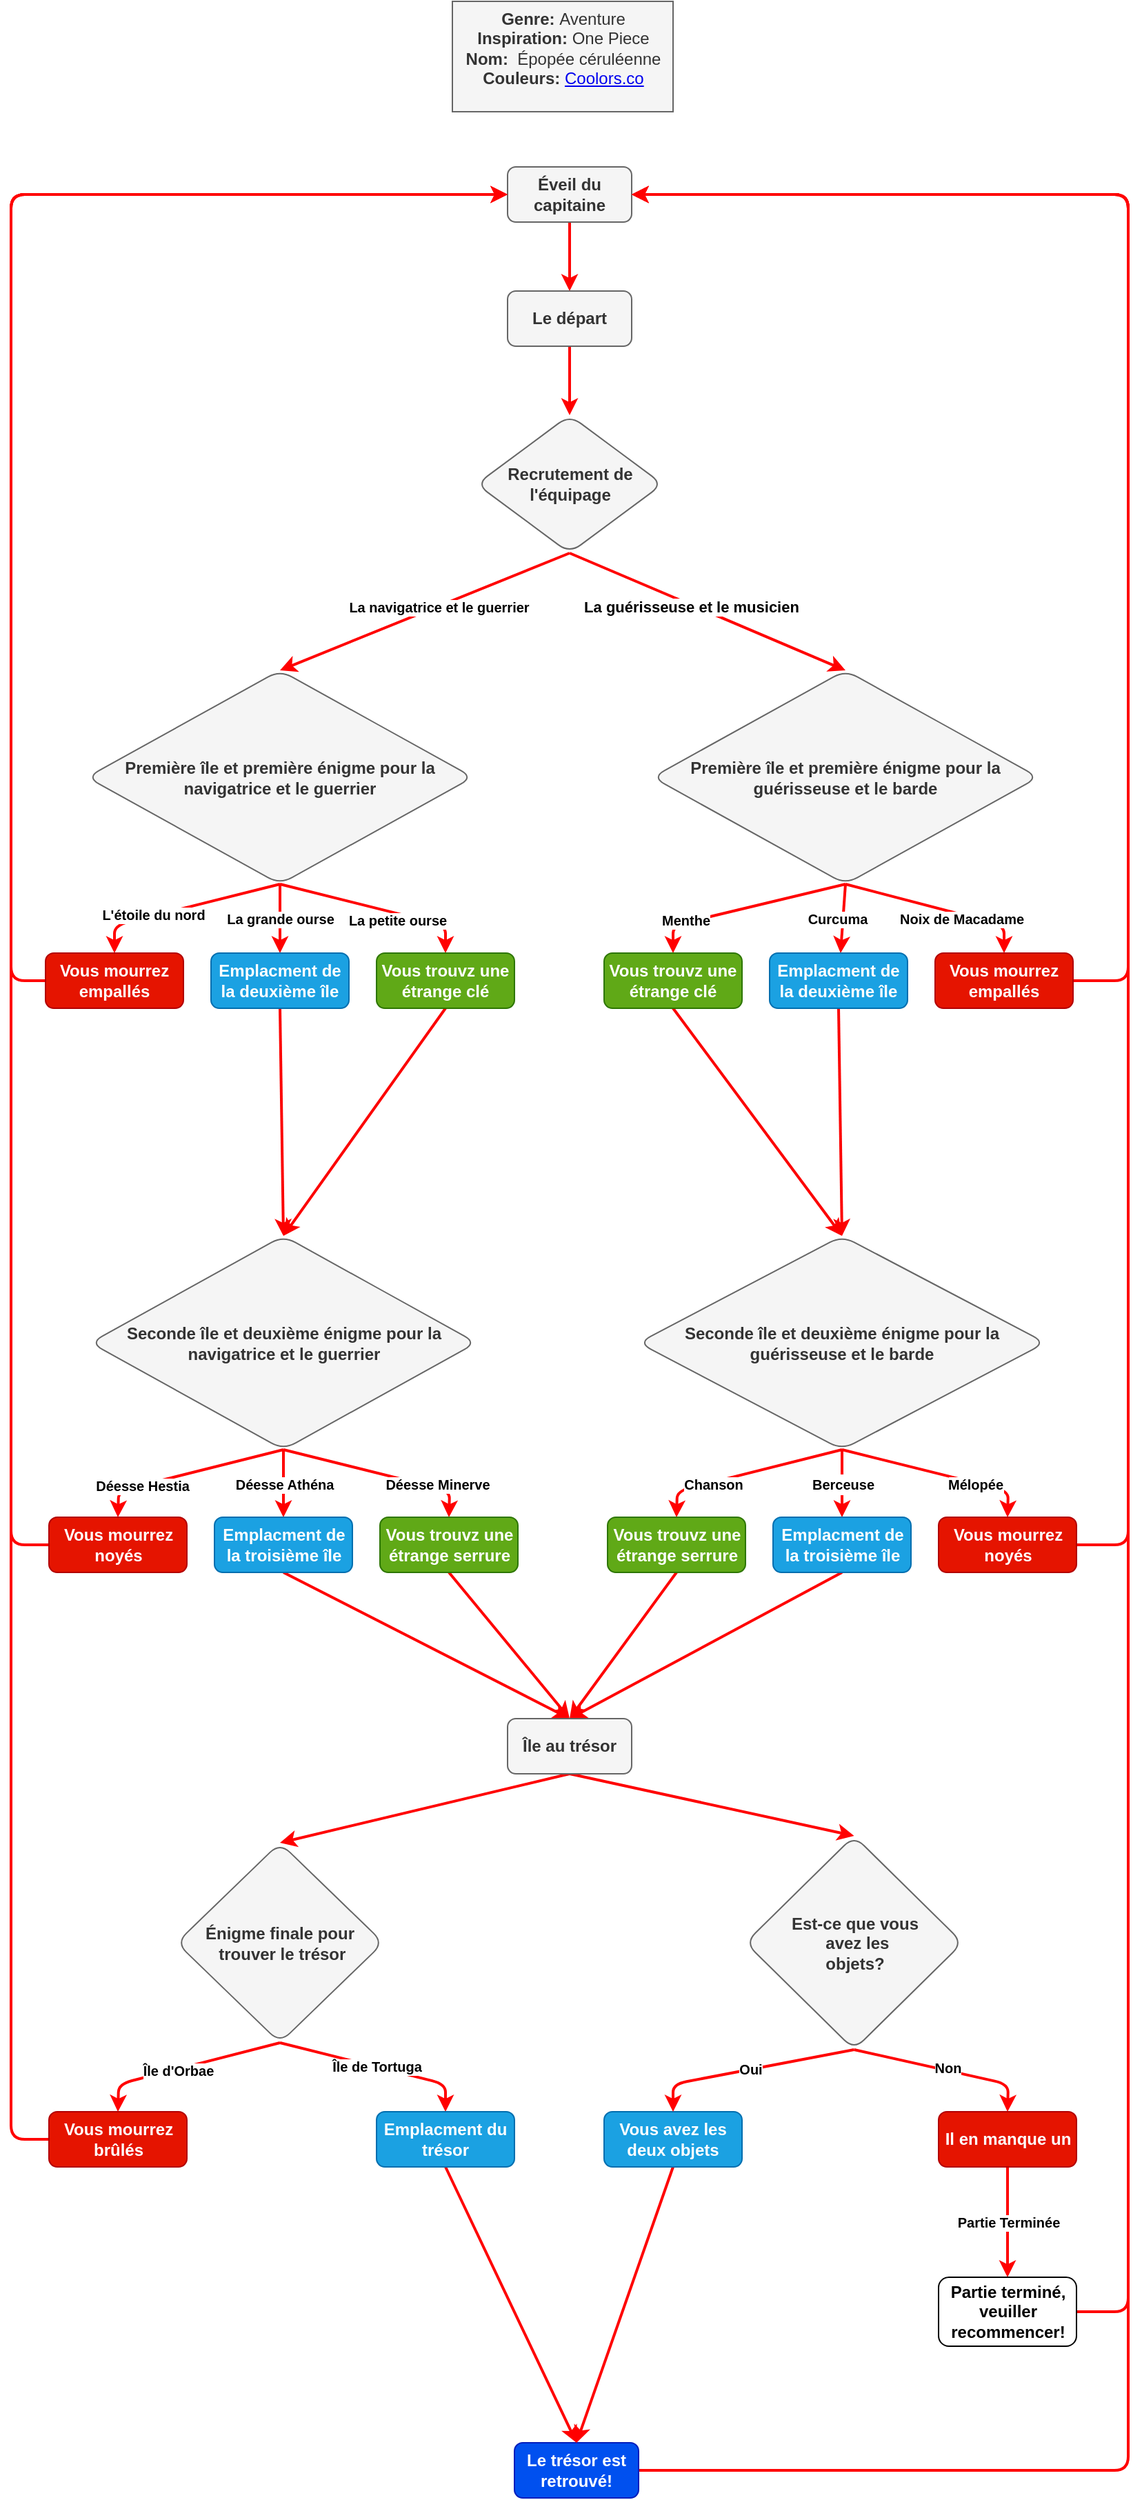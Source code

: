 <mxfile><diagram id="nPgk2MrRj91C-b9_46oB" name="Page-1"><mxGraphModel dx="3534" dy="1433" grid="1" gridSize="10" guides="1" tooltips="1" connect="1" arrows="1" fold="1" page="1" pageScale="1" pageWidth="1654" pageHeight="2336" background="#ffffff" math="0" shadow="0"><root><mxCell id="0"/><mxCell id="1" parent="0"/><mxCell id="3" value="&lt;b style=&quot;font-size: 12px&quot;&gt;Genre: &lt;/b&gt;Aventure&lt;br style=&quot;font-size: 12px&quot;&gt;&lt;b style=&quot;font-size: 12px&quot;&gt;Inspiration: &lt;/b&gt;One Piece&lt;br style=&quot;font-size: 12px&quot;&gt;&lt;b style=&quot;font-size: 12px&quot;&gt;Nom:&amp;nbsp; &lt;/b&gt;Épopée céruléenne&lt;br&gt;&lt;div&gt;&lt;b&gt;Couleurs:&amp;nbsp;&lt;/b&gt;&lt;a href=&quot;https://coolors.co/007fff-3894b2-000000-ffffff-286185&quot;&gt;Coolors.co&lt;/a&gt;&lt;/div&gt;&lt;p class=&quot;MsoNormal&quot;&gt;&lt;/p&gt;" style="text;html=1;align=center;verticalAlign=middle;resizable=0;points=[];autosize=1;strokeColor=#666666;fillColor=#f5f5f5;fontSize=12;fontColor=#333333;spacing=2;" parent="1" vertex="1"><mxGeometry x="-900" y="65" width="160" height="80" as="geometry"/></mxCell><mxCell id="7" style="edgeStyle=none;html=1;exitX=0.5;exitY=1;exitDx=0;exitDy=0;entryX=0.5;entryY=0;entryDx=0;entryDy=0;fontFamily=Helvetica;fontSize=12;fontColor=#333333;fillColor=#e51400;strokeColor=#FF0000;strokeWidth=2;spacing=2;" parent="1" source="4" target="6" edge="1"><mxGeometry relative="1" as="geometry"/></mxCell><mxCell id="4" value="&lt;b style=&quot;font-size: 12px;&quot;&gt;Éveil du capitaine&lt;/b&gt;" style="rounded=1;whiteSpace=wrap;html=1;fillColor=#f5f5f5;strokeColor=#666666;fontColor=#333333;fontSize=12;spacing=2;" parent="1" vertex="1"><mxGeometry x="-860" y="185" width="90" height="40" as="geometry"/></mxCell><mxCell id="10" style="edgeStyle=none;shape=connector;rounded=1;html=1;exitX=0.5;exitY=1;exitDx=0;exitDy=0;labelBackgroundColor=default;fontFamily=Helvetica;fontSize=12;fontColor=default;endArrow=classic;strokeColor=#FF0000;fillColor=#e51400;strokeWidth=2;spacing=2;" parent="1" source="6" target="8" edge="1"><mxGeometry relative="1" as="geometry"/></mxCell><mxCell id="6" value="&lt;b style=&quot;font-size: 12px;&quot;&gt;Le départ&lt;/b&gt;" style="rounded=1;whiteSpace=wrap;html=1;fillColor=#f5f5f5;strokeColor=#666666;fontColor=#333333;fontSize=12;spacing=2;" parent="1" vertex="1"><mxGeometry x="-860" y="275" width="90" height="40" as="geometry"/></mxCell><mxCell id="102" style="edgeStyle=none;html=1;exitX=1;exitY=0.5;exitDx=0;exitDy=0;entryX=0;entryY=0.5;entryDx=0;entryDy=0;fontSize=12;strokeWidth=2;strokeColor=#FF0000;" parent="1" source="8" target="25" edge="1"><mxGeometry relative="1" as="geometry"/></mxCell><mxCell id="104" value="La navigatrice et le guerrier" style="edgeLabel;html=1;align=center;verticalAlign=middle;resizable=0;points=[];fontSize=10;fontColor=#000000;labelBackgroundColor=#FFFFFF;fontStyle=1" parent="102" vertex="1" connectable="0"><mxGeometry x="-0.091" relative="1" as="geometry"><mxPoint as="offset"/></mxGeometry></mxCell><mxCell id="103" value="&lt;font style=&quot;font-size: 11px;&quot;&gt;La guérisseuse et le musicien&lt;/font&gt;" style="edgeStyle=none;html=1;exitX=1;exitY=0.5;exitDx=0;exitDy=0;entryX=0;entryY=0.5;entryDx=0;entryDy=0;fontSize=11;strokeColor=#FF0000;strokeWidth=2;fontColor=#000000;labelBackgroundColor=#FFFFFF;fontStyle=1" parent="1" source="8" target="26" edge="1"><mxGeometry x="-0.116" y="-2" relative="1" as="geometry"><mxPoint as="offset"/></mxGeometry></mxCell><mxCell id="8" value="&lt;b style=&quot;font-size: 12px;&quot;&gt;Recrutement de l'équipage&lt;/b&gt;" style="rhombus;whiteSpace=wrap;html=1;rounded=1;fontFamily=Helvetica;fontSize=12;fontColor=#333333;strokeColor=#666666;fillColor=#f5f5f5;direction=south;spacing=2;" parent="1" vertex="1"><mxGeometry x="-882.5" y="365" width="135" height="100" as="geometry"/></mxCell><mxCell id="41" style="edgeStyle=none;shape=connector;rounded=1;html=1;exitX=1;exitY=0.5;exitDx=0;exitDy=0;entryX=1;entryY=0.5;entryDx=0;entryDy=0;labelBackgroundColor=default;fontFamily=Helvetica;fontSize=12;fontColor=#FFFFFF;endArrow=classic;strokeColor=#FF0000;fillColor=#e51400;strokeWidth=2;spacing=2;" parent="1" source="23" target="4" edge="1"><mxGeometry relative="1" as="geometry"><Array as="points"><mxPoint x="-410" y="1855"/><mxPoint x="-410" y="1455"/><mxPoint x="-410" y="205"/></Array></mxGeometry></mxCell><mxCell id="23" value="&lt;b style=&quot;font-size: 12px;&quot;&gt;Le trésor est retrouvé!&lt;/b&gt;" style="rounded=1;whiteSpace=wrap;html=1;fillColor=#0050ef;strokeColor=#001DBC;fontColor=#ffffff;fontSize=12;spacing=2;" parent="1" vertex="1"><mxGeometry x="-855" y="1835" width="90" height="40" as="geometry"/></mxCell><mxCell id="37" style="edgeStyle=none;shape=connector;rounded=1;html=1;exitX=1;exitY=0.5;exitDx=0;exitDy=0;entryX=0.5;entryY=0;entryDx=0;entryDy=0;labelBackgroundColor=default;fontFamily=Helvetica;fontSize=12;fontColor=#FFFFFF;endArrow=classic;strokeColor=#FF0000;fillColor=#e51400;strokeWidth=2;spacing=2;" parent="1" source="25" target="29" edge="1"><mxGeometry relative="1" as="geometry"><Array as="points"><mxPoint x="-1145" y="735"/></Array></mxGeometry></mxCell><mxCell id="107" value="L'étoile du nord" style="edgeLabel;html=1;align=center;verticalAlign=middle;resizable=0;points=[];fontSize=10;fontColor=#000000;labelBackgroundColor=#FFFFFF;fontStyle=1" parent="37" vertex="1" connectable="0"><mxGeometry x="0.321" y="-1" relative="1" as="geometry"><mxPoint as="offset"/></mxGeometry></mxCell><mxCell id="38" value="&lt;font style=&quot;font-size: 10px;&quot;&gt;La grande ourse&lt;/font&gt;" style="edgeStyle=none;shape=connector;rounded=1;html=1;exitX=1;exitY=0.5;exitDx=0;exitDy=0;entryX=0.5;entryY=0;entryDx=0;entryDy=0;labelBackgroundColor=#FFFFFF;fontFamily=Helvetica;fontSize=10;fontColor=#000000;endArrow=classic;strokeColor=#FF0000;fillColor=#e51400;strokeWidth=2;spacing=2;fontStyle=1" parent="1" source="25" target="30" edge="1"><mxGeometry relative="1" as="geometry"><mxPoint as="offset"/></mxGeometry></mxCell><mxCell id="39" style="edgeStyle=none;shape=connector;rounded=1;html=1;exitX=1;exitY=0.5;exitDx=0;exitDy=0;entryX=0.5;entryY=0;entryDx=0;entryDy=0;labelBackgroundColor=default;fontFamily=Helvetica;fontSize=12;fontColor=#FFFFFF;endArrow=classic;strokeColor=#FF0000;fillColor=#e51400;strokeWidth=2;spacing=2;" parent="1" source="25" target="31" edge="1"><mxGeometry relative="1" as="geometry"><Array as="points"><mxPoint x="-905" y="735"/></Array></mxGeometry></mxCell><mxCell id="106" value="La petite ourse" style="edgeLabel;html=1;align=center;verticalAlign=middle;resizable=0;points=[];fontSize=10;fontColor=#000000;labelBackgroundColor=#FFFFFF;fontStyle=1" parent="39" vertex="1" connectable="0"><mxGeometry x="-0.004" relative="1" as="geometry"><mxPoint x="15" y="8" as="offset"/></mxGeometry></mxCell><mxCell id="25" value="&lt;b style=&quot;font-size: 12px&quot;&gt;Première île et première énigme pour la navigatrice et le guerrier&lt;/b&gt;" style="rhombus;whiteSpace=wrap;html=1;rounded=1;fontFamily=Helvetica;fontSize=12;fontColor=#333333;strokeColor=#666666;fillColor=#f5f5f5;direction=south;spacing=2;" parent="1" vertex="1"><mxGeometry x="-1165" y="550" width="280" height="155" as="geometry"/></mxCell><mxCell id="95" style="edgeStyle=none;shape=connector;rounded=1;html=1;exitX=1;exitY=0.5;exitDx=0;exitDy=0;entryX=0.5;entryY=0;entryDx=0;entryDy=0;labelBackgroundColor=default;fontFamily=Helvetica;fontSize=12;fontColor=#FFFFFF;endArrow=classic;strokeColor=#FF0000;strokeWidth=2;fillColor=#e51400;spacing=2;" parent="1" source="26" target="32" edge="1"><mxGeometry relative="1" as="geometry"><Array as="points"><mxPoint x="-740" y="735"/></Array></mxGeometry></mxCell><mxCell id="96" style="edgeStyle=none;shape=connector;rounded=1;html=1;exitX=1;exitY=0.5;exitDx=0;exitDy=0;labelBackgroundColor=default;fontFamily=Helvetica;fontSize=12;fontColor=#FFFFFF;endArrow=classic;strokeColor=#FF0000;strokeWidth=2;fillColor=#e51400;spacing=2;" parent="1" source="26" target="33" edge="1"><mxGeometry relative="1" as="geometry"/></mxCell><mxCell id="98" style="edgeStyle=none;shape=connector;rounded=1;html=1;exitX=1;exitY=0.5;exitDx=0;exitDy=0;entryX=0.5;entryY=0;entryDx=0;entryDy=0;labelBackgroundColor=default;fontFamily=Helvetica;fontSize=12;fontColor=#FFFFFF;endArrow=classic;strokeColor=#FF0000;strokeWidth=2;fillColor=#e51400;spacing=2;" parent="1" source="26" target="34" edge="1"><mxGeometry relative="1" as="geometry"><Array as="points"><mxPoint x="-500" y="735"/></Array></mxGeometry></mxCell><mxCell id="26" value="&lt;b style=&quot;font-size: 12px&quot;&gt;Première île et première énigme pour la guérisseuse et le barde&lt;/b&gt;" style="rhombus;whiteSpace=wrap;html=1;rounded=1;fontFamily=Helvetica;fontSize=12;fontColor=#333333;strokeColor=#666666;fillColor=#f5f5f5;direction=south;spacing=2;" parent="1" vertex="1"><mxGeometry x="-755" y="550" width="280" height="155" as="geometry"/></mxCell><mxCell id="36" style="edgeStyle=none;shape=connector;rounded=1;html=1;exitX=0;exitY=0.5;exitDx=0;exitDy=0;entryX=0;entryY=0.5;entryDx=0;entryDy=0;labelBackgroundColor=default;fontFamily=Helvetica;fontSize=12;fontColor=#FFFFFF;endArrow=classic;strokeColor=#FF0000;fillColor=#e51400;strokeWidth=2;spacing=2;" parent="1" source="29" target="4" edge="1"><mxGeometry relative="1" as="geometry"><Array as="points"><mxPoint x="-1220" y="775"/><mxPoint x="-1220" y="205"/></Array></mxGeometry></mxCell><mxCell id="29" value="&lt;b style=&quot;font-size: 12px;&quot;&gt;&lt;font style=&quot;font-size: 12px;&quot;&gt;Vous mourrez empallés&lt;/font&gt;&lt;/b&gt;" style="rounded=1;whiteSpace=wrap;html=1;fillColor=#e51400;strokeColor=#B20000;fontColor=#ffffff;fontSize=12;spacing=2;" parent="1" vertex="1"><mxGeometry x="-1195" y="755" width="100" height="40" as="geometry"/></mxCell><mxCell id="119" style="edgeStyle=none;html=1;exitX=0.5;exitY=1;exitDx=0;exitDy=0;entryX=0;entryY=0.5;entryDx=0;entryDy=0;fontSize=10;fillColor=#e51400;strokeColor=#FC0000;strokeWidth=2;" parent="1" source="30" target="50" edge="1"><mxGeometry relative="1" as="geometry"/></mxCell><mxCell id="30" value="&lt;b style=&quot;font-size: 12px;&quot;&gt;&lt;font style=&quot;font-size: 12px;&quot;&gt;Emplacment de la deuxième île&lt;/font&gt;&lt;/b&gt;" style="rounded=1;whiteSpace=wrap;html=1;fillColor=#1ba1e2;strokeColor=#006EAF;fontColor=#ffffff;fontSize=12;spacing=2;" parent="1" vertex="1"><mxGeometry x="-1075" y="755" width="100" height="40" as="geometry"/></mxCell><mxCell id="120" style="edgeStyle=none;html=1;exitX=0.5;exitY=1;exitDx=0;exitDy=0;entryX=0;entryY=0.5;entryDx=0;entryDy=0;fontSize=10;strokeColor=#FC0000;strokeWidth=2;" parent="1" source="31" target="50" edge="1"><mxGeometry relative="1" as="geometry"/></mxCell><mxCell id="31" value="&lt;b style=&quot;font-size: 12px;&quot;&gt;&lt;font style=&quot;font-size: 12px;&quot;&gt;Vous trouvz une étrange clé&lt;/font&gt;&lt;/b&gt;" style="rounded=1;whiteSpace=wrap;html=1;fillColor=#60a917;strokeColor=#2D7600;fontColor=#ffffff;fontSize=12;spacing=2;" parent="1" vertex="1"><mxGeometry x="-955" y="755" width="100" height="40" as="geometry"/></mxCell><mxCell id="122" style="edgeStyle=none;html=1;exitX=0.5;exitY=1;exitDx=0;exitDy=0;entryX=0;entryY=0.5;entryDx=0;entryDy=0;fontSize=10;strokeColor=#FC0000;strokeWidth=2;" parent="1" source="32" target="51" edge="1"><mxGeometry relative="1" as="geometry"/></mxCell><mxCell id="32" value="&lt;b style=&quot;font-size: 12px;&quot;&gt;&lt;font style=&quot;font-size: 12px;&quot;&gt;Vous trouvz une étrange clé&lt;/font&gt;&lt;/b&gt;" style="rounded=1;whiteSpace=wrap;html=1;fillColor=#60a917;strokeColor=#2D7600;fontColor=#ffffff;fontSize=12;spacing=2;" parent="1" vertex="1"><mxGeometry x="-790" y="755" width="100" height="40" as="geometry"/></mxCell><mxCell id="121" style="edgeStyle=none;html=1;exitX=0.5;exitY=1;exitDx=0;exitDy=0;entryX=0;entryY=0.5;entryDx=0;entryDy=0;fontSize=10;strokeColor=#FC0000;strokeWidth=2;" parent="1" source="33" target="51" edge="1"><mxGeometry relative="1" as="geometry"/></mxCell><mxCell id="33" value="&lt;b style=&quot;font-size: 12px;&quot;&gt;&lt;font style=&quot;font-size: 12px;&quot;&gt;Emplacment de la deuxième île&lt;/font&gt;&lt;/b&gt;" style="rounded=1;whiteSpace=wrap;html=1;fillColor=#1ba1e2;strokeColor=#006EAF;fontColor=#ffffff;fontSize=12;spacing=2;" parent="1" vertex="1"><mxGeometry x="-670" y="755" width="100" height="40" as="geometry"/></mxCell><mxCell id="40" style="edgeStyle=none;shape=connector;rounded=1;html=1;exitX=1;exitY=0.5;exitDx=0;exitDy=0;entryX=1;entryY=0.5;entryDx=0;entryDy=0;labelBackgroundColor=default;fontFamily=Helvetica;fontSize=12;fontColor=#FFFFFF;endArrow=classic;strokeColor=#FF0000;fillColor=#e51400;strokeWidth=2;spacing=2;" parent="1" source="34" target="4" edge="1"><mxGeometry relative="1" as="geometry"><Array as="points"><mxPoint x="-410" y="775"/><mxPoint x="-410" y="205"/></Array></mxGeometry></mxCell><mxCell id="34" value="&lt;b style=&quot;font-size: 12px;&quot;&gt;&lt;font style=&quot;font-size: 12px;&quot;&gt;Vous mourrez empallés&lt;/font&gt;&lt;/b&gt;" style="rounded=1;whiteSpace=wrap;html=1;fillColor=#e51400;strokeColor=#B20000;fontColor=#ffffff;fontSize=12;spacing=2;" parent="1" vertex="1"><mxGeometry x="-550" y="755" width="100" height="40" as="geometry"/></mxCell><mxCell id="60" style="edgeStyle=none;shape=connector;rounded=1;html=1;exitX=1;exitY=0.5;exitDx=0;exitDy=0;entryX=0.5;entryY=0;entryDx=0;entryDy=0;labelBackgroundColor=default;fontFamily=Helvetica;fontSize=12;fontColor=#FFFFFF;endArrow=classic;strokeColor=#FF0000;strokeWidth=2;fillColor=#e51400;spacing=2;" parent="1" source="50" target="54" edge="1"><mxGeometry relative="1" as="geometry"><Array as="points"><mxPoint x="-1142" y="1145"/></Array></mxGeometry></mxCell><mxCell id="113" value="Déesse Hestia" style="edgeLabel;html=1;align=center;verticalAlign=middle;resizable=0;points=[];fontSize=10;fontColor=#000000;labelBackgroundColor=#FFFFFF;fontStyle=1" parent="60" vertex="1" connectable="0"><mxGeometry x="0.129" relative="1" as="geometry"><mxPoint x="-25" y="6" as="offset"/></mxGeometry></mxCell><mxCell id="61" value="&lt;font style=&quot;font-size: 10px;&quot;&gt;Déesse Athéna&lt;/font&gt;" style="edgeStyle=none;shape=connector;rounded=1;html=1;exitX=1;exitY=0.5;exitDx=0;exitDy=0;entryX=0.5;entryY=0;entryDx=0;entryDy=0;labelBackgroundColor=#FFFFFF;fontFamily=Helvetica;fontSize=10;fontColor=#000000;endArrow=classic;strokeColor=#FF0000;strokeWidth=2;fillColor=#e51400;spacing=2;fontStyle=1" parent="1" source="50" target="55" edge="1"><mxGeometry x="0.02" relative="1" as="geometry"><mxPoint as="offset"/></mxGeometry></mxCell><mxCell id="62" style="edgeStyle=none;shape=connector;rounded=1;html=1;exitX=1;exitY=0.5;exitDx=0;exitDy=0;entryX=0.5;entryY=0;entryDx=0;entryDy=0;labelBackgroundColor=default;fontFamily=Helvetica;fontSize=12;fontColor=#FFFFFF;endArrow=classic;strokeColor=#FF0000;strokeWidth=2;fillColor=#e51400;spacing=2;" parent="1" source="50" target="56" edge="1"><mxGeometry relative="1" as="geometry"><Array as="points"><mxPoint x="-902" y="1145"/></Array></mxGeometry></mxCell><mxCell id="112" value="Déesse Minerve" style="edgeLabel;html=1;align=center;verticalAlign=middle;resizable=0;points=[];fontSize=10;fontColor=#000000;labelBackgroundColor=#FFFFFF;fontStyle=1" parent="62" vertex="1" connectable="0"><mxGeometry x="0.096" relative="1" as="geometry"><mxPoint x="35" y="6" as="offset"/></mxGeometry></mxCell><mxCell id="50" value="&lt;b style=&quot;font-size: 12px&quot;&gt;Seconde île et deuxième énigme pour la navigatrice et le guerrier&lt;/b&gt;" style="rhombus;whiteSpace=wrap;html=1;rounded=1;fontFamily=Helvetica;fontSize=12;fontColor=#333333;strokeColor=#666666;fillColor=#f5f5f5;direction=south;spacing=2;" parent="1" vertex="1"><mxGeometry x="-1162.5" y="960" width="280" height="155" as="geometry"/></mxCell><mxCell id="63" style="edgeStyle=none;shape=connector;rounded=1;html=1;exitX=1;exitY=0.5;exitDx=0;exitDy=0;entryX=0.5;entryY=0;entryDx=0;entryDy=0;labelBackgroundColor=default;fontFamily=Helvetica;fontSize=12;fontColor=#FFFFFF;endArrow=classic;strokeColor=#FF0000;strokeWidth=2;fillColor=#e51400;spacing=2;" parent="1" source="51" target="57" edge="1"><mxGeometry relative="1" as="geometry"><Array as="points"><mxPoint x="-737" y="1145"/></Array></mxGeometry></mxCell><mxCell id="110" value="Menthe" style="edgeLabel;html=1;align=center;verticalAlign=middle;resizable=0;points=[];fontSize=10;fontColor=#000000;labelBackgroundColor=#FFFFFF;fontStyle=1" parent="63" vertex="1" connectable="0"><mxGeometry x="0.171" y="-2" relative="1" as="geometry"><mxPoint x="-32" y="-403" as="offset"/></mxGeometry></mxCell><mxCell id="114" value="Chanson" style="edgeLabel;html=1;align=center;verticalAlign=middle;resizable=0;points=[];fontSize=10;fontColor=#000000;labelBackgroundColor=#FFFFFF;fontStyle=1" parent="63" vertex="1" connectable="0"><mxGeometry x="0.187" y="-2" relative="1" as="geometry"><mxPoint x="-11" y="6" as="offset"/></mxGeometry></mxCell><mxCell id="64" style="edgeStyle=none;shape=connector;rounded=1;html=1;exitX=1;exitY=0.5;exitDx=0;exitDy=0;entryX=0.5;entryY=0;entryDx=0;entryDy=0;labelBackgroundColor=default;fontFamily=Helvetica;fontSize=12;fontColor=#FFFFFF;endArrow=classic;strokeColor=#FF0000;strokeWidth=2;fillColor=#e51400;spacing=2;" parent="1" source="51" target="59" edge="1"><mxGeometry relative="1" as="geometry"><Array as="points"><mxPoint x="-497" y="1145"/></Array></mxGeometry></mxCell><mxCell id="111" value="Noix de Macadame" style="edgeLabel;html=1;align=center;verticalAlign=middle;resizable=0;points=[];fontSize=10;fontColor=#000000;labelBackgroundColor=#FFFFFF;fontStyle=1" parent="64" vertex="1" connectable="0"><mxGeometry x="0.025" y="1" relative="1" as="geometry"><mxPoint x="15" y="-402" as="offset"/></mxGeometry></mxCell><mxCell id="115" value="Mélopée" style="edgeLabel;html=1;align=center;verticalAlign=middle;resizable=0;points=[];fontSize=10;fontColor=#000000;labelBackgroundColor=#FFFFFF;fontStyle=1" parent="64" vertex="1" connectable="0"><mxGeometry x="0.384" y="-1" relative="1" as="geometry"><mxPoint as="offset"/></mxGeometry></mxCell><mxCell id="65" value="&lt;font style=&quot;font-size: 10px&quot;&gt;Berceuse&lt;/font&gt;" style="edgeStyle=none;shape=connector;rounded=1;html=1;exitX=1;exitY=0.5;exitDx=0;exitDy=0;entryX=0.5;entryY=0;entryDx=0;entryDy=0;labelBackgroundColor=#FFFFFF;fontFamily=Helvetica;fontSize=12;fontColor=#000000;endArrow=classic;strokeColor=#FF0000;strokeWidth=2;fillColor=#e51400;spacing=2;fontStyle=1" parent="1" source="51" target="58" edge="1"><mxGeometry x="0.02" relative="1" as="geometry"><mxPoint as="offset"/></mxGeometry></mxCell><mxCell id="108" value="Curcuma" style="edgeLabel;html=1;align=center;verticalAlign=middle;resizable=0;points=[];fontSize=10;labelBackgroundColor=#FFFFFF;fontColor=#000000;fontStyle=1" parent="65" vertex="1" connectable="0"><mxGeometry x="-0.434" y="-1" relative="1" as="geometry"><mxPoint x="-3" y="-399" as="offset"/></mxGeometry></mxCell><mxCell id="51" value="&lt;b style=&quot;font-size: 12px&quot;&gt;Seconde île et deuxième énigme pour la guérisseuse et le barde&lt;/b&gt;" style="rhombus;whiteSpace=wrap;html=1;rounded=1;fontFamily=Helvetica;fontSize=12;fontColor=#333333;strokeColor=#666666;fillColor=#f5f5f5;direction=south;spacing=2;" parent="1" vertex="1"><mxGeometry x="-765" y="960" width="295" height="155" as="geometry"/></mxCell><mxCell id="67" style="edgeStyle=none;shape=connector;rounded=1;html=1;exitX=0;exitY=0.5;exitDx=0;exitDy=0;entryX=0;entryY=0.5;entryDx=0;entryDy=0;labelBackgroundColor=default;fontFamily=Helvetica;fontSize=12;fontColor=#FFFFFF;endArrow=classic;strokeColor=#FF0000;strokeWidth=2;fillColor=#e51400;spacing=2;" parent="1" source="54" target="4" edge="1"><mxGeometry relative="1" as="geometry"><Array as="points"><mxPoint x="-1220" y="1184"/><mxPoint x="-1220" y="205"/></Array></mxGeometry></mxCell><mxCell id="54" value="&lt;b style=&quot;font-size: 12px;&quot;&gt;&lt;font style=&quot;font-size: 12px;&quot;&gt;Vous mourrez noyés&lt;/font&gt;&lt;/b&gt;" style="rounded=1;whiteSpace=wrap;html=1;fillColor=#e51400;strokeColor=#B20000;fontColor=#ffffff;fontSize=12;spacing=2;" parent="1" vertex="1"><mxGeometry x="-1192.5" y="1164" width="100" height="40" as="geometry"/></mxCell><mxCell id="69" style="edgeStyle=none;shape=connector;rounded=1;html=1;exitX=0.5;exitY=1;exitDx=0;exitDy=0;entryX=0.5;entryY=0;entryDx=0;entryDy=0;labelBackgroundColor=default;fontFamily=Helvetica;fontSize=12;fontColor=#FFFFFF;endArrow=classic;strokeColor=#FF0000;strokeWidth=2;fillColor=#e51400;spacing=2;" parent="1" source="55" target="68" edge="1"><mxGeometry relative="1" as="geometry"/></mxCell><mxCell id="55" value="&lt;b style=&quot;font-size: 12px;&quot;&gt;&lt;font style=&quot;font-size: 12px;&quot;&gt;Emplacment de la troisième île&lt;/font&gt;&lt;/b&gt;" style="rounded=1;whiteSpace=wrap;html=1;fillColor=#1ba1e2;strokeColor=#006EAF;fontColor=#ffffff;fontSize=12;spacing=2;" parent="1" vertex="1"><mxGeometry x="-1072.5" y="1164" width="100" height="40" as="geometry"/></mxCell><mxCell id="70" style="edgeStyle=none;shape=connector;rounded=1;html=1;exitX=0.5;exitY=1;exitDx=0;exitDy=0;entryX=0.5;entryY=0;entryDx=0;entryDy=0;labelBackgroundColor=default;fontFamily=Helvetica;fontSize=12;fontColor=#FFFFFF;endArrow=classic;strokeColor=#FF0000;strokeWidth=2;fillColor=#e51400;spacing=2;" parent="1" source="56" target="68" edge="1"><mxGeometry relative="1" as="geometry"/></mxCell><mxCell id="56" value="&lt;b style=&quot;font-size: 12px;&quot;&gt;&lt;font style=&quot;font-size: 12px;&quot;&gt;Vous trouvz une étrange serrure&lt;/font&gt;&lt;/b&gt;" style="rounded=1;whiteSpace=wrap;html=1;fillColor=#60a917;strokeColor=#2D7600;fontColor=#ffffff;fontSize=12;spacing=2;" parent="1" vertex="1"><mxGeometry x="-952.5" y="1164" width="100" height="40" as="geometry"/></mxCell><mxCell id="71" style="edgeStyle=none;shape=connector;rounded=1;html=1;exitX=0.5;exitY=1;exitDx=0;exitDy=0;entryX=0.5;entryY=0;entryDx=0;entryDy=0;labelBackgroundColor=default;fontFamily=Helvetica;fontSize=12;fontColor=#FFFFFF;endArrow=classic;strokeColor=#FF0000;strokeWidth=2;fillColor=#e51400;spacing=2;" parent="1" source="57" target="68" edge="1"><mxGeometry relative="1" as="geometry"/></mxCell><mxCell id="57" value="&lt;b style=&quot;font-size: 12px;&quot;&gt;&lt;font style=&quot;font-size: 12px;&quot;&gt;Vous trouvz une étrange serrure&lt;/font&gt;&lt;/b&gt;" style="rounded=1;whiteSpace=wrap;html=1;fillColor=#60a917;strokeColor=#2D7600;fontColor=#ffffff;fontSize=12;spacing=2;" parent="1" vertex="1"><mxGeometry x="-787.5" y="1164" width="100" height="40" as="geometry"/></mxCell><mxCell id="73" style="edgeStyle=none;shape=connector;rounded=1;html=1;exitX=0.5;exitY=1;exitDx=0;exitDy=0;entryX=0.5;entryY=0;entryDx=0;entryDy=0;labelBackgroundColor=default;fontFamily=Helvetica;fontSize=12;fontColor=#FFFFFF;endArrow=classic;strokeColor=#FF0000;strokeWidth=2;fillColor=#e51400;spacing=2;" parent="1" source="58" target="68" edge="1"><mxGeometry relative="1" as="geometry"/></mxCell><mxCell id="58" value="&lt;b style=&quot;font-size: 12px;&quot;&gt;&lt;font style=&quot;font-size: 12px;&quot;&gt;Emplacment de la troisième île&lt;/font&gt;&lt;/b&gt;" style="rounded=1;whiteSpace=wrap;html=1;fillColor=#1ba1e2;strokeColor=#006EAF;fontColor=#ffffff;fontSize=12;spacing=2;" parent="1" vertex="1"><mxGeometry x="-667.5" y="1164" width="100" height="40" as="geometry"/></mxCell><mxCell id="66" style="edgeStyle=none;shape=connector;rounded=1;html=1;exitX=1;exitY=0.5;exitDx=0;exitDy=0;entryX=1;entryY=0.5;entryDx=0;entryDy=0;labelBackgroundColor=default;fontFamily=Helvetica;fontSize=12;fontColor=#FFFFFF;endArrow=classic;strokeColor=#FF0000;strokeWidth=2;fillColor=#e51400;spacing=2;" parent="1" source="59" target="4" edge="1"><mxGeometry relative="1" as="geometry"><Array as="points"><mxPoint x="-410" y="1184"/><mxPoint x="-410" y="205"/></Array></mxGeometry></mxCell><mxCell id="59" value="&lt;b style=&quot;font-size: 12px;&quot;&gt;&lt;font style=&quot;font-size: 12px;&quot;&gt;Vous mourrez noyés&lt;/font&gt;&lt;/b&gt;" style="rounded=1;whiteSpace=wrap;html=1;fillColor=#e51400;strokeColor=#B20000;fontColor=#ffffff;fontSize=12;spacing=2;" parent="1" vertex="1"><mxGeometry x="-547.5" y="1164" width="100" height="40" as="geometry"/></mxCell><mxCell id="99" style="edgeStyle=none;shape=connector;rounded=1;html=1;exitX=0.5;exitY=1;exitDx=0;exitDy=0;entryX=0;entryY=0.5;entryDx=0;entryDy=0;labelBackgroundColor=default;fontFamily=Helvetica;fontSize=12;fontColor=#FFFFFF;endArrow=classic;strokeColor=#FF0000;strokeWidth=2;fillColor=#e51400;spacing=2;" parent="1" source="68" target="76" edge="1"><mxGeometry relative="1" as="geometry"/></mxCell><mxCell id="100" style="edgeStyle=none;shape=connector;rounded=1;html=1;exitX=0.5;exitY=1;exitDx=0;exitDy=0;entryX=0;entryY=0.5;entryDx=0;entryDy=0;labelBackgroundColor=default;fontFamily=Helvetica;fontSize=12;fontColor=#FFFFFF;endArrow=classic;strokeColor=#FF0000;strokeWidth=2;fillColor=#e51400;spacing=2;" parent="1" source="68" target="84" edge="1"><mxGeometry relative="1" as="geometry"/></mxCell><mxCell id="68" value="&lt;b style=&quot;font-size: 12px&quot;&gt;Île au trésor&lt;/b&gt;" style="rounded=1;whiteSpace=wrap;html=1;fillColor=#f5f5f5;strokeColor=#666666;fontColor=#333333;fontSize=12;spacing=2;" parent="1" vertex="1"><mxGeometry x="-860" y="1310" width="90" height="40" as="geometry"/></mxCell><mxCell id="82" value="Île de Tortuga" style="edgeStyle=none;shape=connector;rounded=1;html=1;exitX=1;exitY=0.5;exitDx=0;exitDy=0;entryX=0.5;entryY=0;entryDx=0;entryDy=0;labelBackgroundColor=#FFFFFF;fontFamily=Helvetica;fontSize=10;fontColor=#000000;endArrow=classic;strokeColor=#FF0000;strokeWidth=2;fillColor=#e51400;spacing=2;fontStyle=1" parent="1" source="76" target="80" edge="1"><mxGeometry relative="1" as="geometry"><Array as="points"><mxPoint x="-905" y="1575"/></Array></mxGeometry></mxCell><mxCell id="86" style="edgeStyle=none;shape=connector;rounded=1;html=1;exitX=1;exitY=0.5;exitDx=0;exitDy=0;entryX=0.5;entryY=0;entryDx=0;entryDy=0;labelBackgroundColor=default;fontFamily=Helvetica;fontSize=12;fontColor=#FFFFFF;endArrow=classic;strokeColor=#FF0000;strokeWidth=2;fillColor=#e51400;spacing=2;" parent="1" source="76" target="85" edge="1"><mxGeometry relative="1" as="geometry"><Array as="points"><mxPoint x="-1142" y="1575"/></Array></mxGeometry></mxCell><mxCell id="116" value="Île d'Orbae" style="edgeLabel;html=1;align=center;verticalAlign=middle;resizable=0;points=[];fontColor=#000000;labelBackgroundColor=#FFFFFF;fontStyle=1;fontSize=10;" parent="86" vertex="1" connectable="0"><mxGeometry x="0.094" y="1" relative="1" as="geometry"><mxPoint as="offset"/></mxGeometry></mxCell><mxCell id="76" value="&lt;b&gt;Énigme finale pour&lt;br&gt;&amp;nbsp;trouver le trésor&lt;/b&gt;" style="rhombus;whiteSpace=wrap;html=1;rounded=1;fontFamily=Helvetica;fontSize=12;fontColor=#333333;strokeColor=#666666;fillColor=#f5f5f5;direction=south;spacing=2;" parent="1" vertex="1"><mxGeometry x="-1100" y="1400" width="150" height="145" as="geometry"/></mxCell><mxCell id="83" style="edgeStyle=none;shape=connector;rounded=1;html=1;exitX=0.5;exitY=1;exitDx=0;exitDy=0;entryX=0.5;entryY=0;entryDx=0;entryDy=0;labelBackgroundColor=default;fontFamily=Helvetica;fontSize=12;fontColor=#FFFFFF;endArrow=classic;strokeColor=#FF0000;strokeWidth=2;fillColor=#e51400;spacing=2;" parent="1" source="80" target="23" edge="1"><mxGeometry relative="1" as="geometry"/></mxCell><mxCell id="80" value="&lt;b style=&quot;font-size: 12px;&quot;&gt;&lt;font style=&quot;font-size: 12px;&quot;&gt;Emplacment du trésor&lt;/font&gt;&lt;/b&gt;" style="rounded=1;whiteSpace=wrap;html=1;fillColor=#1ba1e2;strokeColor=#006EAF;fontColor=#ffffff;fontSize=12;spacing=2;" parent="1" vertex="1"><mxGeometry x="-955" y="1595" width="100" height="40" as="geometry"/></mxCell><mxCell id="90" style="edgeStyle=none;shape=connector;rounded=1;html=1;exitX=0.5;exitY=1;exitDx=0;exitDy=0;entryX=0.5;entryY=0;entryDx=0;entryDy=0;labelBackgroundColor=default;fontFamily=Helvetica;fontSize=12;fontColor=#FFFFFF;endArrow=classic;strokeColor=#FF0000;strokeWidth=2;fillColor=#e51400;spacing=2;" parent="1" source="81" target="23" edge="1"><mxGeometry relative="1" as="geometry"/></mxCell><mxCell id="81" value="&lt;b style=&quot;font-size: 12px;&quot;&gt;&lt;font style=&quot;font-size: 12px;&quot;&gt;Vous avez les deux objets&lt;/font&gt;&lt;/b&gt;" style="rounded=1;whiteSpace=wrap;html=1;fillColor=#1ba1e2;strokeColor=#006EAF;fontColor=#ffffff;fontSize=12;spacing=2;" parent="1" vertex="1"><mxGeometry x="-790" y="1595" width="100" height="40" as="geometry"/></mxCell><mxCell id="89" value="Oui" style="edgeStyle=none;shape=connector;rounded=1;html=1;exitX=1;exitY=0.5;exitDx=0;exitDy=0;entryX=0.5;entryY=0;entryDx=0;entryDy=0;labelBackgroundColor=#FFFFFF;fontFamily=Helvetica;fontSize=10;fontColor=#000000;endArrow=classic;strokeColor=#FF0000;strokeWidth=2;fillColor=#e51400;spacing=2;fontStyle=1" parent="1" source="84" target="81" edge="1"><mxGeometry relative="1" as="geometry"><Array as="points"><mxPoint x="-740" y="1575"/></Array></mxGeometry></mxCell><mxCell id="91" style="edgeStyle=none;shape=connector;rounded=1;html=1;exitX=1;exitY=0.5;exitDx=0;exitDy=0;entryX=0.5;entryY=0;entryDx=0;entryDy=0;labelBackgroundColor=default;fontFamily=Helvetica;fontSize=12;fontColor=#FFFFFF;endArrow=classic;strokeColor=#FF0000;strokeWidth=2;fillColor=#e51400;spacing=2;" parent="1" source="84" target="88" edge="1"><mxGeometry relative="1" as="geometry"><Array as="points"><mxPoint x="-497" y="1575"/></Array></mxGeometry></mxCell><mxCell id="117" value="Non" style="edgeLabel;html=1;align=center;verticalAlign=middle;resizable=0;points=[];fontColor=#000000;labelBackgroundColor=#FFFFFF;fontSize=10;fontStyle=1" parent="91" vertex="1" connectable="0"><mxGeometry x="0.017" y="2" relative="1" as="geometry"><mxPoint as="offset"/></mxGeometry></mxCell><mxCell id="84" value="&lt;b style=&quot;font-size: 12px&quot;&gt;Est-ce que vous&lt;br&gt;&amp;nbsp;avez les &lt;br&gt;objets?&lt;/b&gt;" style="rhombus;whiteSpace=wrap;html=1;rounded=1;fontFamily=Helvetica;fontSize=12;fontColor=#333333;strokeColor=#666666;fillColor=#f5f5f5;direction=south;spacing=2;" parent="1" vertex="1"><mxGeometry x="-687.5" y="1395" width="157.5" height="155" as="geometry"/></mxCell><mxCell id="87" style="edgeStyle=none;shape=connector;rounded=1;html=1;exitX=0;exitY=0.5;exitDx=0;exitDy=0;entryX=0;entryY=0.5;entryDx=0;entryDy=0;labelBackgroundColor=default;fontFamily=Helvetica;fontSize=12;fontColor=#FFFFFF;endArrow=classic;strokeColor=#FF0000;strokeWidth=2;fillColor=#e51400;spacing=2;" parent="1" source="85" target="4" edge="1"><mxGeometry relative="1" as="geometry"><Array as="points"><mxPoint x="-1220" y="1615"/><mxPoint x="-1220" y="205"/></Array></mxGeometry></mxCell><mxCell id="85" value="&lt;b style=&quot;font-size: 12px;&quot;&gt;&lt;font style=&quot;font-size: 12px;&quot;&gt;Vous mourrez brûlés&lt;/font&gt;&lt;/b&gt;" style="rounded=1;whiteSpace=wrap;html=1;fillColor=#e51400;strokeColor=#B20000;fontColor=#ffffff;fontSize=12;spacing=2;" parent="1" vertex="1"><mxGeometry x="-1192.5" y="1595" width="100" height="40" as="geometry"/></mxCell><mxCell id="93" value="Partie Terminée" style="edgeStyle=none;shape=connector;rounded=1;html=1;exitX=0.5;exitY=1;exitDx=0;exitDy=0;entryX=0.5;entryY=0;entryDx=0;entryDy=0;labelBackgroundColor=#FFFFFF;fontFamily=Helvetica;fontSize=10;fontColor=#000000;endArrow=classic;strokeColor=#FF0000;strokeWidth=2;fillColor=#e51400;spacing=2;fontStyle=1" parent="1" source="88" target="92" edge="1"><mxGeometry relative="1" as="geometry"/></mxCell><mxCell id="88" value="&lt;b style=&quot;font-size: 12px;&quot;&gt;&lt;font style=&quot;font-size: 12px;&quot;&gt;Il en manque un&lt;/font&gt;&lt;/b&gt;" style="rounded=1;whiteSpace=wrap;html=1;fillColor=#e51400;strokeColor=#B20000;fontColor=#ffffff;fontSize=12;spacing=2;" parent="1" vertex="1"><mxGeometry x="-547.5" y="1595" width="100" height="40" as="geometry"/></mxCell><mxCell id="94" style="edgeStyle=none;shape=connector;rounded=1;html=1;exitX=1;exitY=0.5;exitDx=0;exitDy=0;entryX=1;entryY=0.5;entryDx=0;entryDy=0;labelBackgroundColor=default;fontFamily=Helvetica;fontSize=12;fontColor=#FFFFFF;endArrow=classic;strokeColor=#FF0000;strokeWidth=2;fillColor=#e51400;spacing=2;" parent="1" source="92" target="4" edge="1"><mxGeometry relative="1" as="geometry"><Array as="points"><mxPoint x="-410" y="1740"/><mxPoint x="-410" y="205"/></Array></mxGeometry></mxCell><mxCell id="92" value="&lt;b style=&quot;font-size: 12px;&quot;&gt;&lt;font style=&quot;font-size: 12px;&quot;&gt;Partie terminé, veuiller recommencer!&lt;/font&gt;&lt;/b&gt;" style="rounded=1;whiteSpace=wrap;html=1;fontSize=12;spacing=2;" parent="1" vertex="1"><mxGeometry x="-547.5" y="1715" width="100" height="50" as="geometry"/></mxCell></root></mxGraphModel></diagram></mxfile>